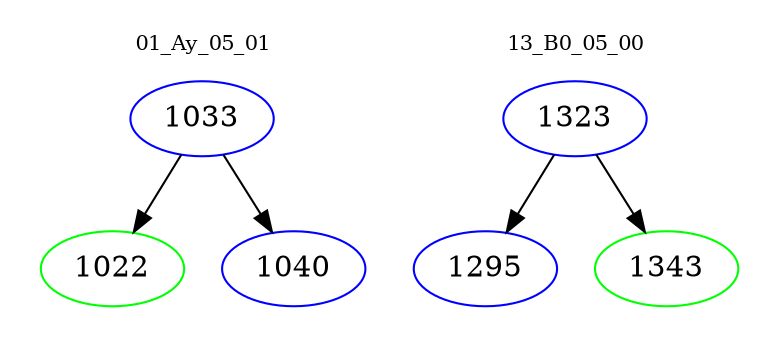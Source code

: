 digraph{
subgraph cluster_0 {
color = white
label = "01_Ay_05_01";
fontsize=10;
T0_1033 [label="1033", color="blue"]
T0_1033 -> T0_1022 [color="black"]
T0_1022 [label="1022", color="green"]
T0_1033 -> T0_1040 [color="black"]
T0_1040 [label="1040", color="blue"]
}
subgraph cluster_1 {
color = white
label = "13_B0_05_00";
fontsize=10;
T1_1323 [label="1323", color="blue"]
T1_1323 -> T1_1295 [color="black"]
T1_1295 [label="1295", color="blue"]
T1_1323 -> T1_1343 [color="black"]
T1_1343 [label="1343", color="green"]
}
}
